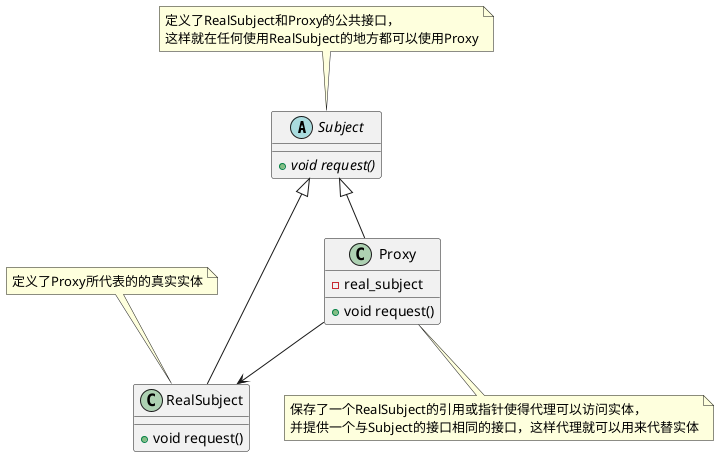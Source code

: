 @startuml proxy_pattern
abstract class Subject {
 +{abstract} void request()
}

class RealSubject extends Subject {
 +void request()
}

class Proxy extends Subject {
 -real_subject
 +void request()
}

Proxy --> RealSubject

note top of Subject
  定义了RealSubject和Proxy的公共接口，
  这样就在任何使用RealSubject的地方都可以使用Proxy
end note

note top of RealSubject
  定义了Proxy所代表的的真实实体
end note

note bottom of Proxy
  保存了一个RealSubject的引用或指针使得代理可以访问实体，
  并提供一个与Subject的接口相同的接口，这样代理就可以用来代替实体
end note

@endumld